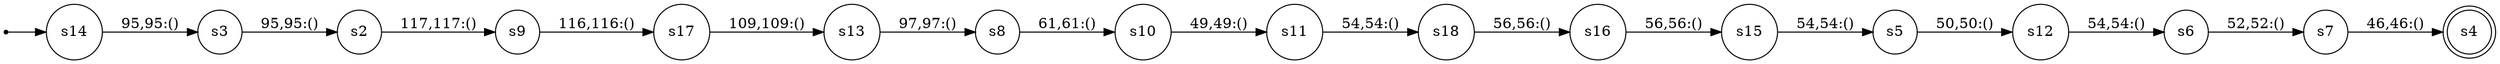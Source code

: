 
      digraph G {
        rankdir=LR;
        init [shape=point];
        node [shape = doublecircle];
        s4
        node [shape = circle];
        init -> s14;
        s18 -> s16 [label = "56,56:()"]
        s17 -> s13 [label = "109,109:()"]
        s16 -> s15 [label = "56,56:()"]
        s15 -> s5 [label = "54,54:()"]
        s14 -> s3 [label = "95,95:()"]
        s13 -> s8 [label = "97,97:()"]
        s12 -> s6 [label = "54,54:()"]
        s11 -> s18 [label = "54,54:()"]
        s10 -> s11 [label = "49,49:()"]
        s9 -> s17 [label = "116,116:()"]
        s8 -> s10 [label = "61,61:()"]
        s7 -> s4 [label = "46,46:()"]
        s6 -> s7 [label = "52,52:()"]
        s5 -> s12 [label = "50,50:()"]
        s3 -> s2 [label = "95,95:()"]
        s2 -> s9 [label = "117,117:()"]}